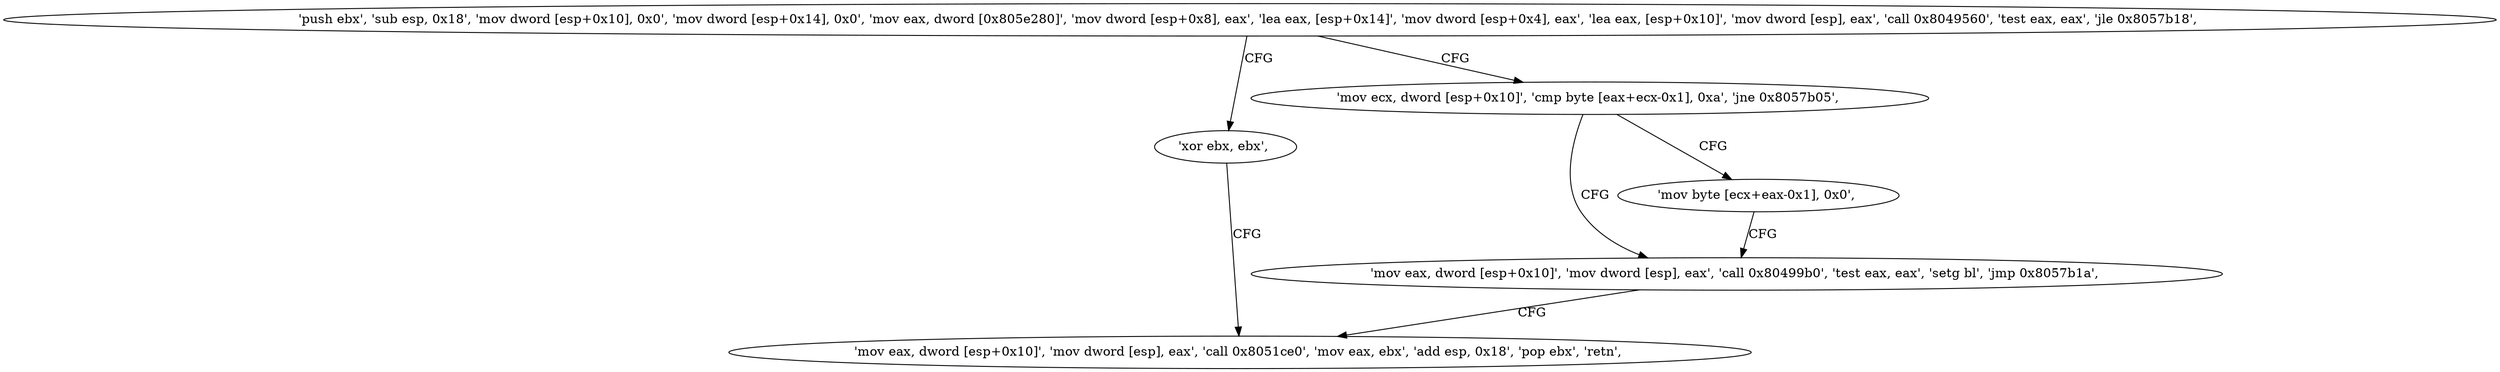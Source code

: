 digraph "func" {
"134576832" [label = "'push ebx', 'sub esp, 0x18', 'mov dword [esp+0x10], 0x0', 'mov dword [esp+0x14], 0x0', 'mov eax, dword [0x805e280]', 'mov dword [esp+0x8], eax', 'lea eax, [esp+0x14]', 'mov dword [esp+0x4], eax', 'lea eax, [esp+0x10]', 'mov dword [esp], eax', 'call 0x8049560', 'test eax, eax', 'jle 0x8057b18', " ]
"134576920" [label = "'xor ebx, ebx', " ]
"134576885" [label = "'mov ecx, dword [esp+0x10]', 'cmp byte [eax+ecx-0x1], 0xa', 'jne 0x8057b05', " ]
"134576922" [label = "'mov eax, dword [esp+0x10]', 'mov dword [esp], eax', 'call 0x8051ce0', 'mov eax, ebx', 'add esp, 0x18', 'pop ebx', 'retn', " ]
"134576901" [label = "'mov eax, dword [esp+0x10]', 'mov dword [esp], eax', 'call 0x80499b0', 'test eax, eax', 'setg bl', 'jmp 0x8057b1a', " ]
"134576896" [label = "'mov byte [ecx+eax-0x1], 0x0', " ]
"134576832" -> "134576920" [ label = "CFG" ]
"134576832" -> "134576885" [ label = "CFG" ]
"134576920" -> "134576922" [ label = "CFG" ]
"134576885" -> "134576901" [ label = "CFG" ]
"134576885" -> "134576896" [ label = "CFG" ]
"134576901" -> "134576922" [ label = "CFG" ]
"134576896" -> "134576901" [ label = "CFG" ]
}
